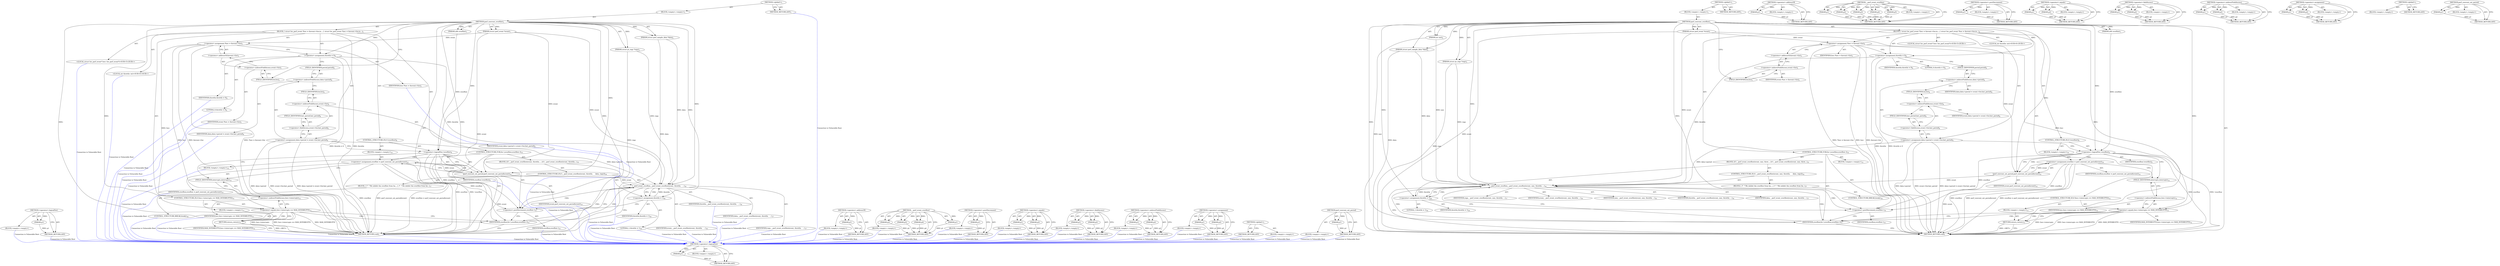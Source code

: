 digraph "perf_swevent_set_period" {
vulnerable_115 [label=<(METHOD,&lt;operator&gt;.logicalNot)>];
vulnerable_116 [label=<(PARAM,p1)>];
vulnerable_117 [label=<(BLOCK,&lt;empty&gt;,&lt;empty&gt;)>];
vulnerable_118 [label=<(METHOD_RETURN,ANY)>];
vulnerable_6 [label=<(METHOD,&lt;global&gt;)<SUB>1</SUB>>];
vulnerable_7 [label=<(BLOCK,&lt;empty&gt;,&lt;empty&gt;)<SUB>1</SUB>>];
vulnerable_8 [label=<(METHOD,perf_swevent_overflow)<SUB>1</SUB>>];
vulnerable_9 [label=<(PARAM,struct perf_event *event)<SUB>1</SUB>>];
vulnerable_10 [label=<(PARAM,u64 overflow)<SUB>1</SUB>>];
vulnerable_11 [label=<(PARAM,int nmi)<SUB>2</SUB>>];
vulnerable_12 [label=<(PARAM,struct perf_sample_data *data)<SUB>2</SUB>>];
vulnerable_13 [label=<(PARAM,struct pt_regs *regs)<SUB>3</SUB>>];
vulnerable_14 [label=<(BLOCK,{
 	struct hw_perf_event *hwc = &amp;event-&gt;hw;
	in...,{
 	struct hw_perf_event *hwc = &amp;event-&gt;hw;
	in...)<SUB>4</SUB>>];
vulnerable_15 [label="<(LOCAL,struct hw_perf_event* hwc: hw_perf_event*)<SUB>5</SUB>>"];
vulnerable_16 [label=<(&lt;operator&gt;.assignment,*hwc = &amp;event-&gt;hw)<SUB>5</SUB>>];
vulnerable_17 [label=<(IDENTIFIER,hwc,*hwc = &amp;event-&gt;hw)<SUB>5</SUB>>];
vulnerable_18 [label=<(&lt;operator&gt;.addressOf,&amp;event-&gt;hw)<SUB>5</SUB>>];
vulnerable_19 [label=<(&lt;operator&gt;.indirectFieldAccess,event-&gt;hw)<SUB>5</SUB>>];
vulnerable_20 [label=<(IDENTIFIER,event,*hwc = &amp;event-&gt;hw)<SUB>5</SUB>>];
vulnerable_21 [label=<(FIELD_IDENTIFIER,hw,hw)<SUB>5</SUB>>];
vulnerable_22 [label="<(LOCAL,int throttle: int)<SUB>6</SUB>>"];
vulnerable_23 [label=<(&lt;operator&gt;.assignment,throttle = 0)<SUB>6</SUB>>];
vulnerable_24 [label=<(IDENTIFIER,throttle,throttle = 0)<SUB>6</SUB>>];
vulnerable_25 [label=<(LITERAL,0,throttle = 0)<SUB>6</SUB>>];
vulnerable_26 [label=<(&lt;operator&gt;.assignment,data-&gt;period = event-&gt;hw.last_period)<SUB>8</SUB>>];
vulnerable_27 [label=<(&lt;operator&gt;.indirectFieldAccess,data-&gt;period)<SUB>8</SUB>>];
vulnerable_28 [label=<(IDENTIFIER,data,data-&gt;period = event-&gt;hw.last_period)<SUB>8</SUB>>];
vulnerable_29 [label=<(FIELD_IDENTIFIER,period,period)<SUB>8</SUB>>];
vulnerable_30 [label=<(&lt;operator&gt;.fieldAccess,event-&gt;hw.last_period)<SUB>8</SUB>>];
vulnerable_31 [label=<(&lt;operator&gt;.indirectFieldAccess,event-&gt;hw)<SUB>8</SUB>>];
vulnerable_32 [label=<(IDENTIFIER,event,data-&gt;period = event-&gt;hw.last_period)<SUB>8</SUB>>];
vulnerable_33 [label=<(FIELD_IDENTIFIER,hw,hw)<SUB>8</SUB>>];
vulnerable_34 [label=<(FIELD_IDENTIFIER,last_period,last_period)<SUB>8</SUB>>];
vulnerable_35 [label=<(CONTROL_STRUCTURE,IF,if (!overflow))<SUB>9</SUB>>];
vulnerable_36 [label=<(&lt;operator&gt;.logicalNot,!overflow)<SUB>9</SUB>>];
vulnerable_37 [label=<(IDENTIFIER,overflow,!overflow)<SUB>9</SUB>>];
vulnerable_38 [label=<(BLOCK,&lt;empty&gt;,&lt;empty&gt;)<SUB>10</SUB>>];
vulnerable_39 [label=<(&lt;operator&gt;.assignment,overflow = perf_swevent_set_period(event))<SUB>10</SUB>>];
vulnerable_40 [label=<(IDENTIFIER,overflow,overflow = perf_swevent_set_period(event))<SUB>10</SUB>>];
vulnerable_41 [label=<(perf_swevent_set_period,perf_swevent_set_period(event))<SUB>10</SUB>>];
vulnerable_42 [label=<(IDENTIFIER,event,perf_swevent_set_period(event))<SUB>10</SUB>>];
vulnerable_43 [label=<(CONTROL_STRUCTURE,IF,if (hwc-&gt;interrupts == MAX_INTERRUPTS))<SUB>12</SUB>>];
vulnerable_44 [label=<(&lt;operator&gt;.equals,hwc-&gt;interrupts == MAX_INTERRUPTS)<SUB>12</SUB>>];
vulnerable_45 [label=<(&lt;operator&gt;.indirectFieldAccess,hwc-&gt;interrupts)<SUB>12</SUB>>];
vulnerable_46 [label=<(IDENTIFIER,hwc,hwc-&gt;interrupts == MAX_INTERRUPTS)<SUB>12</SUB>>];
vulnerable_47 [label=<(FIELD_IDENTIFIER,interrupts,interrupts)<SUB>12</SUB>>];
vulnerable_48 [label=<(IDENTIFIER,MAX_INTERRUPTS,hwc-&gt;interrupts == MAX_INTERRUPTS)<SUB>12</SUB>>];
vulnerable_49 [label=<(BLOCK,&lt;empty&gt;,&lt;empty&gt;)<SUB>13</SUB>>];
vulnerable_50 [label=<(RETURN,return;,return;)<SUB>13</SUB>>];
vulnerable_51 [label=<(CONTROL_STRUCTURE,FOR,for (;overflow;overflow--))<SUB>15</SUB>>];
vulnerable_52 [label=<(BLOCK,&lt;empty&gt;,&lt;empty&gt;)<SUB>15</SUB>>];
vulnerable_53 [label=<(IDENTIFIER,overflow,for (;overflow;overflow--))<SUB>15</SUB>>];
vulnerable_54 [label=<(&lt;operator&gt;.postDecrement,overflow--)<SUB>15</SUB>>];
vulnerable_55 [label=<(IDENTIFIER,overflow,overflow--)<SUB>15</SUB>>];
vulnerable_56 [label=<(BLOCK,{
		if (__perf_event_overflow(event, nmi, throt...,{
		if (__perf_event_overflow(event, nmi, throt...)<SUB>15</SUB>>];
vulnerable_57 [label=<(CONTROL_STRUCTURE,IF,if (__perf_event_overflow(event, nmi, throttle,
 					    data, regs)))<SUB>16</SUB>>];
vulnerable_58 [label=<(__perf_event_overflow,__perf_event_overflow(event, nmi, throttle,
 		...)<SUB>16</SUB>>];
vulnerable_59 [label=<(IDENTIFIER,event,__perf_event_overflow(event, nmi, throttle,
 		...)<SUB>16</SUB>>];
vulnerable_60 [label=<(IDENTIFIER,nmi,__perf_event_overflow(event, nmi, throttle,
 		...)<SUB>16</SUB>>];
vulnerable_61 [label=<(IDENTIFIER,throttle,__perf_event_overflow(event, nmi, throttle,
 		...)<SUB>16</SUB>>];
vulnerable_62 [label=<(IDENTIFIER,data,__perf_event_overflow(event, nmi, throttle,
 		...)<SUB>17</SUB>>];
vulnerable_63 [label=<(IDENTIFIER,regs,__perf_event_overflow(event, nmi, throttle,
 		...)<SUB>17</SUB>>];
vulnerable_64 [label=<(BLOCK,{
 			/*
 			 * We inhibit the overflow from ha...,{
 			/*
 			 * We inhibit the overflow from ha...)<SUB>17</SUB>>];
vulnerable_65 [label=<(CONTROL_STRUCTURE,BREAK,break;)<SUB>22</SUB>>];
vulnerable_66 [label=<(&lt;operator&gt;.assignment,throttle = 1)<SUB>24</SUB>>];
vulnerable_67 [label=<(IDENTIFIER,throttle,throttle = 1)<SUB>24</SUB>>];
vulnerable_68 [label=<(LITERAL,1,throttle = 1)<SUB>24</SUB>>];
vulnerable_69 [label=<(METHOD_RETURN,void)<SUB>1</SUB>>];
vulnerable_71 [label=<(METHOD_RETURN,ANY)<SUB>1</SUB>>];
vulnerable_101 [label=<(METHOD,&lt;operator&gt;.addressOf)>];
vulnerable_102 [label=<(PARAM,p1)>];
vulnerable_103 [label=<(BLOCK,&lt;empty&gt;,&lt;empty&gt;)>];
vulnerable_104 [label=<(METHOD_RETURN,ANY)>];
vulnerable_132 [label=<(METHOD,__perf_event_overflow)>];
vulnerable_133 [label=<(PARAM,p1)>];
vulnerable_134 [label=<(PARAM,p2)>];
vulnerable_135 [label=<(PARAM,p3)>];
vulnerable_136 [label=<(PARAM,p4)>];
vulnerable_137 [label=<(PARAM,p5)>];
vulnerable_138 [label=<(BLOCK,&lt;empty&gt;,&lt;empty&gt;)>];
vulnerable_139 [label=<(METHOD_RETURN,ANY)>];
vulnerable_128 [label=<(METHOD,&lt;operator&gt;.postDecrement)>];
vulnerable_129 [label=<(PARAM,p1)>];
vulnerable_130 [label=<(BLOCK,&lt;empty&gt;,&lt;empty&gt;)>];
vulnerable_131 [label=<(METHOD_RETURN,ANY)>];
vulnerable_123 [label=<(METHOD,&lt;operator&gt;.equals)>];
vulnerable_124 [label=<(PARAM,p1)>];
vulnerable_125 [label=<(PARAM,p2)>];
vulnerable_126 [label=<(BLOCK,&lt;empty&gt;,&lt;empty&gt;)>];
vulnerable_127 [label=<(METHOD_RETURN,ANY)>];
vulnerable_110 [label=<(METHOD,&lt;operator&gt;.fieldAccess)>];
vulnerable_111 [label=<(PARAM,p1)>];
vulnerable_112 [label=<(PARAM,p2)>];
vulnerable_113 [label=<(BLOCK,&lt;empty&gt;,&lt;empty&gt;)>];
vulnerable_114 [label=<(METHOD_RETURN,ANY)>];
vulnerable_105 [label=<(METHOD,&lt;operator&gt;.indirectFieldAccess)>];
vulnerable_106 [label=<(PARAM,p1)>];
vulnerable_107 [label=<(PARAM,p2)>];
vulnerable_108 [label=<(BLOCK,&lt;empty&gt;,&lt;empty&gt;)>];
vulnerable_109 [label=<(METHOD_RETURN,ANY)>];
vulnerable_96 [label=<(METHOD,&lt;operator&gt;.assignment)>];
vulnerable_97 [label=<(PARAM,p1)>];
vulnerable_98 [label=<(PARAM,p2)>];
vulnerable_99 [label=<(BLOCK,&lt;empty&gt;,&lt;empty&gt;)>];
vulnerable_100 [label=<(METHOD_RETURN,ANY)>];
vulnerable_90 [label=<(METHOD,&lt;global&gt;)<SUB>1</SUB>>];
vulnerable_91 [label=<(BLOCK,&lt;empty&gt;,&lt;empty&gt;)>];
vulnerable_92 [label=<(METHOD_RETURN,ANY)>];
vulnerable_119 [label=<(METHOD,perf_swevent_set_period)>];
vulnerable_120 [label=<(PARAM,p1)>];
vulnerable_121 [label=<(BLOCK,&lt;empty&gt;,&lt;empty&gt;)>];
vulnerable_122 [label=<(METHOD_RETURN,ANY)>];
fixed_113 [label=<(METHOD,&lt;operator&gt;.logicalNot)>];
fixed_114 [label=<(PARAM,p1)>];
fixed_115 [label=<(BLOCK,&lt;empty&gt;,&lt;empty&gt;)>];
fixed_116 [label=<(METHOD_RETURN,ANY)>];
fixed_6 [label=<(METHOD,&lt;global&gt;)<SUB>1</SUB>>];
fixed_7 [label=<(BLOCK,&lt;empty&gt;,&lt;empty&gt;)<SUB>1</SUB>>];
fixed_8 [label=<(METHOD,perf_swevent_overflow)<SUB>1</SUB>>];
fixed_9 [label=<(PARAM,struct perf_event *event)<SUB>1</SUB>>];
fixed_10 [label=<(PARAM,u64 overflow)<SUB>1</SUB>>];
fixed_11 [label=<(PARAM,struct perf_sample_data *data)<SUB>2</SUB>>];
fixed_12 [label=<(PARAM,struct pt_regs *regs)<SUB>3</SUB>>];
fixed_13 [label=<(BLOCK,{
 	struct hw_perf_event *hwc = &amp;event-&gt;hw;
	in...,{
 	struct hw_perf_event *hwc = &amp;event-&gt;hw;
	in...)<SUB>4</SUB>>];
fixed_14 [label="<(LOCAL,struct hw_perf_event* hwc: hw_perf_event*)<SUB>5</SUB>>"];
fixed_15 [label=<(&lt;operator&gt;.assignment,*hwc = &amp;event-&gt;hw)<SUB>5</SUB>>];
fixed_16 [label=<(IDENTIFIER,hwc,*hwc = &amp;event-&gt;hw)<SUB>5</SUB>>];
fixed_17 [label=<(&lt;operator&gt;.addressOf,&amp;event-&gt;hw)<SUB>5</SUB>>];
fixed_18 [label=<(&lt;operator&gt;.indirectFieldAccess,event-&gt;hw)<SUB>5</SUB>>];
fixed_19 [label=<(IDENTIFIER,event,*hwc = &amp;event-&gt;hw)<SUB>5</SUB>>];
fixed_20 [label=<(FIELD_IDENTIFIER,hw,hw)<SUB>5</SUB>>];
fixed_21 [label="<(LOCAL,int throttle: int)<SUB>6</SUB>>"];
fixed_22 [label=<(&lt;operator&gt;.assignment,throttle = 0)<SUB>6</SUB>>];
fixed_23 [label=<(IDENTIFIER,throttle,throttle = 0)<SUB>6</SUB>>];
fixed_24 [label=<(LITERAL,0,throttle = 0)<SUB>6</SUB>>];
fixed_25 [label=<(&lt;operator&gt;.assignment,data-&gt;period = event-&gt;hw.last_period)<SUB>8</SUB>>];
fixed_26 [label=<(&lt;operator&gt;.indirectFieldAccess,data-&gt;period)<SUB>8</SUB>>];
fixed_27 [label=<(IDENTIFIER,data,data-&gt;period = event-&gt;hw.last_period)<SUB>8</SUB>>];
fixed_28 [label=<(FIELD_IDENTIFIER,period,period)<SUB>8</SUB>>];
fixed_29 [label=<(&lt;operator&gt;.fieldAccess,event-&gt;hw.last_period)<SUB>8</SUB>>];
fixed_30 [label=<(&lt;operator&gt;.indirectFieldAccess,event-&gt;hw)<SUB>8</SUB>>];
fixed_31 [label=<(IDENTIFIER,event,data-&gt;period = event-&gt;hw.last_period)<SUB>8</SUB>>];
fixed_32 [label=<(FIELD_IDENTIFIER,hw,hw)<SUB>8</SUB>>];
fixed_33 [label=<(FIELD_IDENTIFIER,last_period,last_period)<SUB>8</SUB>>];
fixed_34 [label=<(CONTROL_STRUCTURE,IF,if (!overflow))<SUB>9</SUB>>];
fixed_35 [label=<(&lt;operator&gt;.logicalNot,!overflow)<SUB>9</SUB>>];
fixed_36 [label=<(IDENTIFIER,overflow,!overflow)<SUB>9</SUB>>];
fixed_37 [label=<(BLOCK,&lt;empty&gt;,&lt;empty&gt;)<SUB>10</SUB>>];
fixed_38 [label=<(&lt;operator&gt;.assignment,overflow = perf_swevent_set_period(event))<SUB>10</SUB>>];
fixed_39 [label=<(IDENTIFIER,overflow,overflow = perf_swevent_set_period(event))<SUB>10</SUB>>];
fixed_40 [label=<(perf_swevent_set_period,perf_swevent_set_period(event))<SUB>10</SUB>>];
fixed_41 [label=<(IDENTIFIER,event,perf_swevent_set_period(event))<SUB>10</SUB>>];
fixed_42 [label=<(CONTROL_STRUCTURE,IF,if (hwc-&gt;interrupts == MAX_INTERRUPTS))<SUB>12</SUB>>];
fixed_43 [label=<(&lt;operator&gt;.equals,hwc-&gt;interrupts == MAX_INTERRUPTS)<SUB>12</SUB>>];
fixed_44 [label=<(&lt;operator&gt;.indirectFieldAccess,hwc-&gt;interrupts)<SUB>12</SUB>>];
fixed_45 [label=<(IDENTIFIER,hwc,hwc-&gt;interrupts == MAX_INTERRUPTS)<SUB>12</SUB>>];
fixed_46 [label=<(FIELD_IDENTIFIER,interrupts,interrupts)<SUB>12</SUB>>];
fixed_47 [label=<(IDENTIFIER,MAX_INTERRUPTS,hwc-&gt;interrupts == MAX_INTERRUPTS)<SUB>12</SUB>>];
fixed_48 [label=<(BLOCK,&lt;empty&gt;,&lt;empty&gt;)<SUB>13</SUB>>];
fixed_49 [label=<(RETURN,return;,return;)<SUB>13</SUB>>];
fixed_50 [label=<(CONTROL_STRUCTURE,FOR,for (;overflow;overflow--))<SUB>15</SUB>>];
fixed_51 [label=<(BLOCK,&lt;empty&gt;,&lt;empty&gt;)<SUB>15</SUB>>];
fixed_52 [label=<(IDENTIFIER,overflow,for (;overflow;overflow--))<SUB>15</SUB>>];
fixed_53 [label=<(&lt;operator&gt;.postDecrement,overflow--)<SUB>15</SUB>>];
fixed_54 [label=<(IDENTIFIER,overflow,overflow--)<SUB>15</SUB>>];
fixed_55 [label=<(BLOCK,{
		if (__perf_event_overflow(event, throttle,
...,{
		if (__perf_event_overflow(event, throttle,
...)<SUB>15</SUB>>];
fixed_56 [label=<(CONTROL_STRUCTURE,IF,if (__perf_event_overflow(event, throttle,
 					    data, regs)))<SUB>16</SUB>>];
fixed_57 [label=<(__perf_event_overflow,__perf_event_overflow(event, throttle,
 					  ...)<SUB>16</SUB>>];
fixed_58 [label=<(IDENTIFIER,event,__perf_event_overflow(event, throttle,
 					  ...)<SUB>16</SUB>>];
fixed_59 [label=<(IDENTIFIER,throttle,__perf_event_overflow(event, throttle,
 					  ...)<SUB>16</SUB>>];
fixed_60 [label=<(IDENTIFIER,data,__perf_event_overflow(event, throttle,
 					  ...)<SUB>17</SUB>>];
fixed_61 [label=<(IDENTIFIER,regs,__perf_event_overflow(event, throttle,
 					  ...)<SUB>17</SUB>>];
fixed_62 [label=<(BLOCK,{
 			/*
 			 * We inhibit the overflow from ha...,{
 			/*
 			 * We inhibit the overflow from ha...)<SUB>17</SUB>>];
fixed_63 [label=<(CONTROL_STRUCTURE,BREAK,break;)<SUB>22</SUB>>];
fixed_64 [label=<(&lt;operator&gt;.assignment,throttle = 1)<SUB>24</SUB>>];
fixed_65 [label=<(IDENTIFIER,throttle,throttle = 1)<SUB>24</SUB>>];
fixed_66 [label=<(LITERAL,1,throttle = 1)<SUB>24</SUB>>];
fixed_67 [label=<(METHOD_RETURN,void)<SUB>1</SUB>>];
fixed_69 [label=<(METHOD_RETURN,ANY)<SUB>1</SUB>>];
fixed_99 [label=<(METHOD,&lt;operator&gt;.addressOf)>];
fixed_100 [label=<(PARAM,p1)>];
fixed_101 [label=<(BLOCK,&lt;empty&gt;,&lt;empty&gt;)>];
fixed_102 [label=<(METHOD_RETURN,ANY)>];
fixed_130 [label=<(METHOD,__perf_event_overflow)>];
fixed_131 [label=<(PARAM,p1)>];
fixed_132 [label=<(PARAM,p2)>];
fixed_133 [label=<(PARAM,p3)>];
fixed_134 [label=<(PARAM,p4)>];
fixed_135 [label=<(BLOCK,&lt;empty&gt;,&lt;empty&gt;)>];
fixed_136 [label=<(METHOD_RETURN,ANY)>];
fixed_126 [label=<(METHOD,&lt;operator&gt;.postDecrement)>];
fixed_127 [label=<(PARAM,p1)>];
fixed_128 [label=<(BLOCK,&lt;empty&gt;,&lt;empty&gt;)>];
fixed_129 [label=<(METHOD_RETURN,ANY)>];
fixed_121 [label=<(METHOD,&lt;operator&gt;.equals)>];
fixed_122 [label=<(PARAM,p1)>];
fixed_123 [label=<(PARAM,p2)>];
fixed_124 [label=<(BLOCK,&lt;empty&gt;,&lt;empty&gt;)>];
fixed_125 [label=<(METHOD_RETURN,ANY)>];
fixed_108 [label=<(METHOD,&lt;operator&gt;.fieldAccess)>];
fixed_109 [label=<(PARAM,p1)>];
fixed_110 [label=<(PARAM,p2)>];
fixed_111 [label=<(BLOCK,&lt;empty&gt;,&lt;empty&gt;)>];
fixed_112 [label=<(METHOD_RETURN,ANY)>];
fixed_103 [label=<(METHOD,&lt;operator&gt;.indirectFieldAccess)>];
fixed_104 [label=<(PARAM,p1)>];
fixed_105 [label=<(PARAM,p2)>];
fixed_106 [label=<(BLOCK,&lt;empty&gt;,&lt;empty&gt;)>];
fixed_107 [label=<(METHOD_RETURN,ANY)>];
fixed_94 [label=<(METHOD,&lt;operator&gt;.assignment)>];
fixed_95 [label=<(PARAM,p1)>];
fixed_96 [label=<(PARAM,p2)>];
fixed_97 [label=<(BLOCK,&lt;empty&gt;,&lt;empty&gt;)>];
fixed_98 [label=<(METHOD_RETURN,ANY)>];
fixed_88 [label=<(METHOD,&lt;global&gt;)<SUB>1</SUB>>];
fixed_89 [label=<(BLOCK,&lt;empty&gt;,&lt;empty&gt;)>];
fixed_90 [label=<(METHOD_RETURN,ANY)>];
fixed_117 [label=<(METHOD,perf_swevent_set_period)>];
fixed_118 [label=<(PARAM,p1)>];
fixed_119 [label=<(BLOCK,&lt;empty&gt;,&lt;empty&gt;)>];
fixed_120 [label=<(METHOD_RETURN,ANY)>];
vulnerable_115 -> vulnerable_116  [key=0, label="AST: "];
vulnerable_115 -> vulnerable_116  [key=1, label="DDG: "];
vulnerable_115 -> vulnerable_117  [key=0, label="AST: "];
vulnerable_115 -> vulnerable_118  [key=0, label="AST: "];
vulnerable_115 -> vulnerable_118  [key=1, label="CFG: "];
vulnerable_116 -> vulnerable_118  [key=0, label="DDG: p1"];
vulnerable_6 -> vulnerable_7  [key=0, label="AST: "];
vulnerable_6 -> vulnerable_71  [key=0, label="AST: "];
vulnerable_6 -> vulnerable_71  [key=1, label="CFG: "];
vulnerable_7 -> vulnerable_8  [key=0, label="AST: "];
vulnerable_8 -> vulnerable_9  [key=0, label="AST: "];
vulnerable_8 -> vulnerable_9  [key=1, label="DDG: "];
vulnerable_8 -> vulnerable_10  [key=0, label="AST: "];
vulnerable_8 -> vulnerable_10  [key=1, label="DDG: "];
vulnerable_8 -> vulnerable_11  [key=0, label="AST: "];
vulnerable_8 -> vulnerable_11  [key=1, label="DDG: "];
vulnerable_8 -> vulnerable_12  [key=0, label="AST: "];
vulnerable_8 -> vulnerable_12  [key=1, label="DDG: "];
vulnerable_8 -> vulnerable_13  [key=0, label="AST: "];
vulnerable_8 -> vulnerable_13  [key=1, label="DDG: "];
vulnerable_8 -> vulnerable_14  [key=0, label="AST: "];
vulnerable_8 -> vulnerable_69  [key=0, label="AST: "];
vulnerable_8 -> vulnerable_21  [key=0, label="CFG: "];
vulnerable_8 -> vulnerable_23  [key=0, label="DDG: "];
vulnerable_8 -> vulnerable_53  [key=0, label="DDG: "];
vulnerable_8 -> vulnerable_36  [key=0, label="DDG: "];
vulnerable_8 -> vulnerable_44  [key=0, label="DDG: "];
vulnerable_8 -> vulnerable_50  [key=0, label="DDG: "];
vulnerable_8 -> vulnerable_54  [key=0, label="DDG: "];
vulnerable_8 -> vulnerable_66  [key=0, label="DDG: "];
vulnerable_8 -> vulnerable_41  [key=0, label="DDG: "];
vulnerable_8 -> vulnerable_58  [key=0, label="DDG: "];
vulnerable_9 -> vulnerable_69  [key=0, label="DDG: event"];
vulnerable_9 -> vulnerable_16  [key=0, label="DDG: event"];
vulnerable_9 -> vulnerable_41  [key=0, label="DDG: event"];
vulnerable_9 -> vulnerable_58  [key=0, label="DDG: event"];
vulnerable_10 -> vulnerable_36  [key=0, label="DDG: overflow"];
vulnerable_11 -> vulnerable_69  [key=0, label="DDG: nmi"];
vulnerable_11 -> vulnerable_58  [key=0, label="DDG: nmi"];
vulnerable_12 -> vulnerable_69  [key=0, label="DDG: data"];
vulnerable_12 -> vulnerable_58  [key=0, label="DDG: data"];
vulnerable_13 -> vulnerable_69  [key=0, label="DDG: regs"];
vulnerable_13 -> vulnerable_58  [key=0, label="DDG: regs"];
vulnerable_14 -> vulnerable_15  [key=0, label="AST: "];
vulnerable_14 -> vulnerable_16  [key=0, label="AST: "];
vulnerable_14 -> vulnerable_22  [key=0, label="AST: "];
vulnerable_14 -> vulnerable_23  [key=0, label="AST: "];
vulnerable_14 -> vulnerable_26  [key=0, label="AST: "];
vulnerable_14 -> vulnerable_35  [key=0, label="AST: "];
vulnerable_14 -> vulnerable_43  [key=0, label="AST: "];
vulnerable_14 -> vulnerable_51  [key=0, label="AST: "];
vulnerable_16 -> vulnerable_17  [key=0, label="AST: "];
vulnerable_16 -> vulnerable_18  [key=0, label="AST: "];
vulnerable_16 -> vulnerable_23  [key=0, label="CFG: "];
vulnerable_16 -> vulnerable_69  [key=0, label="DDG: hwc"];
vulnerable_16 -> vulnerable_69  [key=1, label="DDG: &amp;event-&gt;hw"];
vulnerable_16 -> vulnerable_69  [key=2, label="DDG: *hwc = &amp;event-&gt;hw"];
vulnerable_16 -> vulnerable_44  [key=0, label="DDG: hwc"];
vulnerable_18 -> vulnerable_19  [key=0, label="AST: "];
vulnerable_18 -> vulnerable_16  [key=0, label="CFG: "];
vulnerable_19 -> vulnerable_20  [key=0, label="AST: "];
vulnerable_19 -> vulnerable_21  [key=0, label="AST: "];
vulnerable_19 -> vulnerable_18  [key=0, label="CFG: "];
vulnerable_21 -> vulnerable_19  [key=0, label="CFG: "];
vulnerable_23 -> vulnerable_24  [key=0, label="AST: "];
vulnerable_23 -> vulnerable_25  [key=0, label="AST: "];
vulnerable_23 -> vulnerable_29  [key=0, label="CFG: "];
vulnerable_23 -> vulnerable_69  [key=0, label="DDG: throttle"];
vulnerable_23 -> vulnerable_69  [key=1, label="DDG: throttle = 0"];
vulnerable_23 -> vulnerable_58  [key=0, label="DDG: throttle"];
vulnerable_26 -> vulnerable_27  [key=0, label="AST: "];
vulnerable_26 -> vulnerable_30  [key=0, label="AST: "];
vulnerable_26 -> vulnerable_36  [key=0, label="CFG: "];
vulnerable_26 -> vulnerable_69  [key=0, label="DDG: data-&gt;period"];
vulnerable_26 -> vulnerable_69  [key=1, label="DDG: event-&gt;hw.last_period"];
vulnerable_26 -> vulnerable_69  [key=2, label="DDG: data-&gt;period = event-&gt;hw.last_period"];
vulnerable_26 -> vulnerable_58  [key=0, label="DDG: data-&gt;period"];
vulnerable_27 -> vulnerable_28  [key=0, label="AST: "];
vulnerable_27 -> vulnerable_29  [key=0, label="AST: "];
vulnerable_27 -> vulnerable_33  [key=0, label="CFG: "];
vulnerable_29 -> vulnerable_27  [key=0, label="CFG: "];
vulnerable_30 -> vulnerable_31  [key=0, label="AST: "];
vulnerable_30 -> vulnerable_34  [key=0, label="AST: "];
vulnerable_30 -> vulnerable_26  [key=0, label="CFG: "];
vulnerable_31 -> vulnerable_32  [key=0, label="AST: "];
vulnerable_31 -> vulnerable_33  [key=0, label="AST: "];
vulnerable_31 -> vulnerable_34  [key=0, label="CFG: "];
vulnerable_33 -> vulnerable_31  [key=0, label="CFG: "];
vulnerable_34 -> vulnerable_30  [key=0, label="CFG: "];
vulnerable_35 -> vulnerable_36  [key=0, label="AST: "];
vulnerable_35 -> vulnerable_38  [key=0, label="AST: "];
vulnerable_36 -> vulnerable_37  [key=0, label="AST: "];
vulnerable_36 -> vulnerable_41  [key=0, label="CFG: "];
vulnerable_36 -> vulnerable_41  [key=1, label="CDG: "];
vulnerable_36 -> vulnerable_47  [key=0, label="CFG: "];
vulnerable_36 -> vulnerable_69  [key=0, label="DDG: overflow"];
vulnerable_36 -> vulnerable_69  [key=1, label="DDG: !overflow"];
vulnerable_36 -> vulnerable_54  [key=0, label="DDG: overflow"];
vulnerable_36 -> vulnerable_39  [key=0, label="CDG: "];
vulnerable_38 -> vulnerable_39  [key=0, label="AST: "];
vulnerable_39 -> vulnerable_40  [key=0, label="AST: "];
vulnerable_39 -> vulnerable_41  [key=0, label="AST: "];
vulnerable_39 -> vulnerable_47  [key=0, label="CFG: "];
vulnerable_39 -> vulnerable_69  [key=0, label="DDG: overflow"];
vulnerable_39 -> vulnerable_69  [key=1, label="DDG: perf_swevent_set_period(event)"];
vulnerable_39 -> vulnerable_69  [key=2, label="DDG: overflow = perf_swevent_set_period(event)"];
vulnerable_39 -> vulnerable_54  [key=0, label="DDG: overflow"];
vulnerable_41 -> vulnerable_42  [key=0, label="AST: "];
vulnerable_41 -> vulnerable_39  [key=0, label="CFG: "];
vulnerable_41 -> vulnerable_39  [key=1, label="DDG: event"];
vulnerable_41 -> vulnerable_69  [key=0, label="DDG: event"];
vulnerable_41 -> vulnerable_58  [key=0, label="DDG: event"];
vulnerable_43 -> vulnerable_44  [key=0, label="AST: "];
vulnerable_43 -> vulnerable_49  [key=0, label="AST: "];
vulnerable_44 -> vulnerable_45  [key=0, label="AST: "];
vulnerable_44 -> vulnerable_48  [key=0, label="AST: "];
vulnerable_44 -> vulnerable_50  [key=0, label="CFG: "];
vulnerable_44 -> vulnerable_50  [key=1, label="CDG: "];
vulnerable_44 -> vulnerable_53  [key=0, label="CFG: "];
vulnerable_44 -> vulnerable_53  [key=1, label="CDG: "];
vulnerable_44 -> vulnerable_69  [key=0, label="DDG: hwc-&gt;interrupts"];
vulnerable_44 -> vulnerable_69  [key=1, label="DDG: hwc-&gt;interrupts == MAX_INTERRUPTS"];
vulnerable_44 -> vulnerable_69  [key=2, label="DDG: MAX_INTERRUPTS"];
vulnerable_45 -> vulnerable_46  [key=0, label="AST: "];
vulnerable_45 -> vulnerable_47  [key=0, label="AST: "];
vulnerable_45 -> vulnerable_44  [key=0, label="CFG: "];
vulnerable_47 -> vulnerable_45  [key=0, label="CFG: "];
vulnerable_49 -> vulnerable_50  [key=0, label="AST: "];
vulnerable_50 -> vulnerable_69  [key=0, label="CFG: "];
vulnerable_50 -> vulnerable_69  [key=1, label="DDG: &lt;RET&gt;"];
vulnerable_51 -> vulnerable_52  [key=0, label="AST: "];
vulnerable_51 -> vulnerable_53  [key=0, label="AST: "];
vulnerable_51 -> vulnerable_54  [key=0, label="AST: "];
vulnerable_51 -> vulnerable_56  [key=0, label="AST: "];
vulnerable_53 -> vulnerable_69  [key=0, label="CFG: "];
vulnerable_53 -> vulnerable_58  [key=0, label="CFG: "];
vulnerable_53 -> vulnerable_58  [key=1, label="CDG: "];
vulnerable_54 -> vulnerable_55  [key=0, label="AST: "];
vulnerable_54 -> vulnerable_53  [key=0, label="CFG: "];
vulnerable_56 -> vulnerable_57  [key=0, label="AST: "];
vulnerable_56 -> vulnerable_66  [key=0, label="AST: "];
vulnerable_57 -> vulnerable_58  [key=0, label="AST: "];
vulnerable_57 -> vulnerable_64  [key=0, label="AST: "];
vulnerable_58 -> vulnerable_59  [key=0, label="AST: "];
vulnerable_58 -> vulnerable_60  [key=0, label="AST: "];
vulnerable_58 -> vulnerable_61  [key=0, label="AST: "];
vulnerable_58 -> vulnerable_62  [key=0, label="AST: "];
vulnerable_58 -> vulnerable_63  [key=0, label="AST: "];
vulnerable_58 -> vulnerable_69  [key=0, label="CFG: "];
vulnerable_58 -> vulnerable_66  [key=0, label="CFG: "];
vulnerable_58 -> vulnerable_66  [key=1, label="CDG: "];
vulnerable_58 -> vulnerable_53  [key=0, label="CDG: "];
vulnerable_58 -> vulnerable_54  [key=0, label="CDG: "];
vulnerable_64 -> vulnerable_65  [key=0, label="AST: "];
vulnerable_66 -> vulnerable_67  [key=0, label="AST: "];
vulnerable_66 -> vulnerable_68  [key=0, label="AST: "];
vulnerable_66 -> vulnerable_54  [key=0, label="CFG: "];
vulnerable_66 -> vulnerable_58  [key=0, label="DDG: throttle"];
vulnerable_101 -> vulnerable_102  [key=0, label="AST: "];
vulnerable_101 -> vulnerable_102  [key=1, label="DDG: "];
vulnerable_101 -> vulnerable_103  [key=0, label="AST: "];
vulnerable_101 -> vulnerable_104  [key=0, label="AST: "];
vulnerable_101 -> vulnerable_104  [key=1, label="CFG: "];
vulnerable_102 -> vulnerable_104  [key=0, label="DDG: p1"];
vulnerable_132 -> vulnerable_133  [key=0, label="AST: "];
vulnerable_132 -> vulnerable_133  [key=1, label="DDG: "];
vulnerable_132 -> vulnerable_138  [key=0, label="AST: "];
vulnerable_132 -> vulnerable_134  [key=0, label="AST: "];
vulnerable_132 -> vulnerable_134  [key=1, label="DDG: "];
vulnerable_132 -> vulnerable_139  [key=0, label="AST: "];
vulnerable_132 -> vulnerable_139  [key=1, label="CFG: "];
vulnerable_132 -> vulnerable_135  [key=0, label="AST: "];
vulnerable_132 -> vulnerable_135  [key=1, label="DDG: "];
vulnerable_132 -> vulnerable_136  [key=0, label="AST: "];
vulnerable_132 -> vulnerable_136  [key=1, label="DDG: "];
vulnerable_132 -> vulnerable_137  [key=0, label="AST: "];
vulnerable_132 -> vulnerable_137  [key=1, label="DDG: "];
vulnerable_133 -> vulnerable_139  [key=0, label="DDG: p1"];
vulnerable_134 -> vulnerable_139  [key=0, label="DDG: p2"];
vulnerable_135 -> vulnerable_139  [key=0, label="DDG: p3"];
vulnerable_136 -> vulnerable_139  [key=0, label="DDG: p4"];
vulnerable_137 -> vulnerable_139  [key=0, label="DDG: p5"];
vulnerable_128 -> vulnerable_129  [key=0, label="AST: "];
vulnerable_128 -> vulnerable_129  [key=1, label="DDG: "];
vulnerable_128 -> vulnerable_130  [key=0, label="AST: "];
vulnerable_128 -> vulnerable_131  [key=0, label="AST: "];
vulnerable_128 -> vulnerable_131  [key=1, label="CFG: "];
vulnerable_129 -> vulnerable_131  [key=0, label="DDG: p1"];
vulnerable_123 -> vulnerable_124  [key=0, label="AST: "];
vulnerable_123 -> vulnerable_124  [key=1, label="DDG: "];
vulnerable_123 -> vulnerable_126  [key=0, label="AST: "];
vulnerable_123 -> vulnerable_125  [key=0, label="AST: "];
vulnerable_123 -> vulnerable_125  [key=1, label="DDG: "];
vulnerable_123 -> vulnerable_127  [key=0, label="AST: "];
vulnerable_123 -> vulnerable_127  [key=1, label="CFG: "];
vulnerable_124 -> vulnerable_127  [key=0, label="DDG: p1"];
vulnerable_125 -> vulnerable_127  [key=0, label="DDG: p2"];
vulnerable_110 -> vulnerable_111  [key=0, label="AST: "];
vulnerable_110 -> vulnerable_111  [key=1, label="DDG: "];
vulnerable_110 -> vulnerable_113  [key=0, label="AST: "];
vulnerable_110 -> vulnerable_112  [key=0, label="AST: "];
vulnerable_110 -> vulnerable_112  [key=1, label="DDG: "];
vulnerable_110 -> vulnerable_114  [key=0, label="AST: "];
vulnerable_110 -> vulnerable_114  [key=1, label="CFG: "];
vulnerable_111 -> vulnerable_114  [key=0, label="DDG: p1"];
vulnerable_112 -> vulnerable_114  [key=0, label="DDG: p2"];
vulnerable_105 -> vulnerable_106  [key=0, label="AST: "];
vulnerable_105 -> vulnerable_106  [key=1, label="DDG: "];
vulnerable_105 -> vulnerable_108  [key=0, label="AST: "];
vulnerable_105 -> vulnerable_107  [key=0, label="AST: "];
vulnerable_105 -> vulnerable_107  [key=1, label="DDG: "];
vulnerable_105 -> vulnerable_109  [key=0, label="AST: "];
vulnerable_105 -> vulnerable_109  [key=1, label="CFG: "];
vulnerable_106 -> vulnerable_109  [key=0, label="DDG: p1"];
vulnerable_107 -> vulnerable_109  [key=0, label="DDG: p2"];
vulnerable_96 -> vulnerable_97  [key=0, label="AST: "];
vulnerable_96 -> vulnerable_97  [key=1, label="DDG: "];
vulnerable_96 -> vulnerable_99  [key=0, label="AST: "];
vulnerable_96 -> vulnerable_98  [key=0, label="AST: "];
vulnerable_96 -> vulnerable_98  [key=1, label="DDG: "];
vulnerable_96 -> vulnerable_100  [key=0, label="AST: "];
vulnerable_96 -> vulnerable_100  [key=1, label="CFG: "];
vulnerable_97 -> vulnerable_100  [key=0, label="DDG: p1"];
vulnerable_98 -> vulnerable_100  [key=0, label="DDG: p2"];
vulnerable_90 -> vulnerable_91  [key=0, label="AST: "];
vulnerable_90 -> vulnerable_92  [key=0, label="AST: "];
vulnerable_90 -> vulnerable_92  [key=1, label="CFG: "];
vulnerable_119 -> vulnerable_120  [key=0, label="AST: "];
vulnerable_119 -> vulnerable_120  [key=1, label="DDG: "];
vulnerable_119 -> vulnerable_121  [key=0, label="AST: "];
vulnerable_119 -> vulnerable_122  [key=0, label="AST: "];
vulnerable_119 -> vulnerable_122  [key=1, label="CFG: "];
vulnerable_120 -> vulnerable_122  [key=0, label="DDG: p1"];
fixed_113 -> fixed_114  [key=0, label="AST: "];
fixed_113 -> fixed_114  [key=1, label="DDG: "];
fixed_113 -> fixed_115  [key=0, label="AST: "];
fixed_113 -> fixed_116  [key=0, label="AST: "];
fixed_113 -> fixed_116  [key=1, label="CFG: "];
fixed_114 -> fixed_116  [key=0, label="DDG: p1"];
fixed_115 -> vulnerable_115  [color=blue, key=0, label="Connection to Vulnerable Root", penwidth="2.0", style=dashed];
fixed_116 -> vulnerable_115  [color=blue, key=0, label="Connection to Vulnerable Root", penwidth="2.0", style=dashed];
fixed_6 -> fixed_7  [key=0, label="AST: "];
fixed_6 -> fixed_69  [key=0, label="AST: "];
fixed_6 -> fixed_69  [key=1, label="CFG: "];
fixed_7 -> fixed_8  [key=0, label="AST: "];
fixed_8 -> fixed_9  [key=0, label="AST: "];
fixed_8 -> fixed_9  [key=1, label="DDG: "];
fixed_8 -> fixed_10  [key=0, label="AST: "];
fixed_8 -> fixed_10  [key=1, label="DDG: "];
fixed_8 -> fixed_11  [key=0, label="AST: "];
fixed_8 -> fixed_11  [key=1, label="DDG: "];
fixed_8 -> fixed_12  [key=0, label="AST: "];
fixed_8 -> fixed_12  [key=1, label="DDG: "];
fixed_8 -> fixed_13  [key=0, label="AST: "];
fixed_8 -> fixed_67  [key=0, label="AST: "];
fixed_8 -> fixed_20  [key=0, label="CFG: "];
fixed_8 -> fixed_22  [key=0, label="DDG: "];
fixed_8 -> fixed_52  [key=0, label="DDG: "];
fixed_8 -> fixed_35  [key=0, label="DDG: "];
fixed_8 -> fixed_43  [key=0, label="DDG: "];
fixed_8 -> fixed_49  [key=0, label="DDG: "];
fixed_8 -> fixed_53  [key=0, label="DDG: "];
fixed_8 -> fixed_64  [key=0, label="DDG: "];
fixed_8 -> fixed_40  [key=0, label="DDG: "];
fixed_8 -> fixed_57  [key=0, label="DDG: "];
fixed_9 -> fixed_67  [key=0, label="DDG: event"];
fixed_9 -> fixed_15  [key=0, label="DDG: event"];
fixed_9 -> fixed_40  [key=0, label="DDG: event"];
fixed_9 -> fixed_57  [key=0, label="DDG: event"];
fixed_10 -> fixed_35  [key=0, label="DDG: overflow"];
fixed_11 -> fixed_67  [key=0, label="DDG: data"];
fixed_11 -> fixed_57  [key=0, label="DDG: data"];
fixed_12 -> fixed_67  [key=0, label="DDG: regs"];
fixed_12 -> fixed_57  [key=0, label="DDG: regs"];
fixed_13 -> fixed_14  [key=0, label="AST: "];
fixed_13 -> fixed_15  [key=0, label="AST: "];
fixed_13 -> fixed_21  [key=0, label="AST: "];
fixed_13 -> fixed_22  [key=0, label="AST: "];
fixed_13 -> fixed_25  [key=0, label="AST: "];
fixed_13 -> fixed_34  [key=0, label="AST: "];
fixed_13 -> fixed_42  [key=0, label="AST: "];
fixed_13 -> fixed_50  [key=0, label="AST: "];
fixed_14 -> vulnerable_115  [color=blue, key=0, label="Connection to Vulnerable Root", penwidth="2.0", style=dashed];
fixed_15 -> fixed_16  [key=0, label="AST: "];
fixed_15 -> fixed_17  [key=0, label="AST: "];
fixed_15 -> fixed_22  [key=0, label="CFG: "];
fixed_15 -> fixed_67  [key=0, label="DDG: hwc"];
fixed_15 -> fixed_67  [key=1, label="DDG: &amp;event-&gt;hw"];
fixed_15 -> fixed_67  [key=2, label="DDG: *hwc = &amp;event-&gt;hw"];
fixed_15 -> fixed_43  [key=0, label="DDG: hwc"];
fixed_16 -> vulnerable_115  [color=blue, key=0, label="Connection to Vulnerable Root", penwidth="2.0", style=dashed];
fixed_17 -> fixed_18  [key=0, label="AST: "];
fixed_17 -> fixed_15  [key=0, label="CFG: "];
fixed_18 -> fixed_19  [key=0, label="AST: "];
fixed_18 -> fixed_20  [key=0, label="AST: "];
fixed_18 -> fixed_17  [key=0, label="CFG: "];
fixed_19 -> vulnerable_115  [color=blue, key=0, label="Connection to Vulnerable Root", penwidth="2.0", style=dashed];
fixed_20 -> fixed_18  [key=0, label="CFG: "];
fixed_21 -> vulnerable_115  [color=blue, key=0, label="Connection to Vulnerable Root", penwidth="2.0", style=dashed];
fixed_22 -> fixed_23  [key=0, label="AST: "];
fixed_22 -> fixed_24  [key=0, label="AST: "];
fixed_22 -> fixed_28  [key=0, label="CFG: "];
fixed_22 -> fixed_67  [key=0, label="DDG: throttle"];
fixed_22 -> fixed_67  [key=1, label="DDG: throttle = 0"];
fixed_22 -> fixed_57  [key=0, label="DDG: throttle"];
fixed_23 -> vulnerable_115  [color=blue, key=0, label="Connection to Vulnerable Root", penwidth="2.0", style=dashed];
fixed_24 -> vulnerable_115  [color=blue, key=0, label="Connection to Vulnerable Root", penwidth="2.0", style=dashed];
fixed_25 -> fixed_26  [key=0, label="AST: "];
fixed_25 -> fixed_29  [key=0, label="AST: "];
fixed_25 -> fixed_35  [key=0, label="CFG: "];
fixed_25 -> fixed_67  [key=0, label="DDG: data-&gt;period"];
fixed_25 -> fixed_67  [key=1, label="DDG: event-&gt;hw.last_period"];
fixed_25 -> fixed_67  [key=2, label="DDG: data-&gt;period = event-&gt;hw.last_period"];
fixed_25 -> fixed_57  [key=0, label="DDG: data-&gt;period"];
fixed_26 -> fixed_27  [key=0, label="AST: "];
fixed_26 -> fixed_28  [key=0, label="AST: "];
fixed_26 -> fixed_32  [key=0, label="CFG: "];
fixed_27 -> vulnerable_115  [color=blue, key=0, label="Connection to Vulnerable Root", penwidth="2.0", style=dashed];
fixed_28 -> fixed_26  [key=0, label="CFG: "];
fixed_29 -> fixed_30  [key=0, label="AST: "];
fixed_29 -> fixed_33  [key=0, label="AST: "];
fixed_29 -> fixed_25  [key=0, label="CFG: "];
fixed_30 -> fixed_31  [key=0, label="AST: "];
fixed_30 -> fixed_32  [key=0, label="AST: "];
fixed_30 -> fixed_33  [key=0, label="CFG: "];
fixed_31 -> vulnerable_115  [color=blue, key=0, label="Connection to Vulnerable Root", penwidth="2.0", style=dashed];
fixed_32 -> fixed_30  [key=0, label="CFG: "];
fixed_33 -> fixed_29  [key=0, label="CFG: "];
fixed_34 -> fixed_35  [key=0, label="AST: "];
fixed_34 -> fixed_37  [key=0, label="AST: "];
fixed_35 -> fixed_36  [key=0, label="AST: "];
fixed_35 -> fixed_40  [key=0, label="CFG: "];
fixed_35 -> fixed_40  [key=1, label="CDG: "];
fixed_35 -> fixed_46  [key=0, label="CFG: "];
fixed_35 -> fixed_67  [key=0, label="DDG: overflow"];
fixed_35 -> fixed_67  [key=1, label="DDG: !overflow"];
fixed_35 -> fixed_53  [key=0, label="DDG: overflow"];
fixed_35 -> fixed_38  [key=0, label="CDG: "];
fixed_36 -> vulnerable_115  [color=blue, key=0, label="Connection to Vulnerable Root", penwidth="2.0", style=dashed];
fixed_37 -> fixed_38  [key=0, label="AST: "];
fixed_38 -> fixed_39  [key=0, label="AST: "];
fixed_38 -> fixed_40  [key=0, label="AST: "];
fixed_38 -> fixed_46  [key=0, label="CFG: "];
fixed_38 -> fixed_67  [key=0, label="DDG: overflow"];
fixed_38 -> fixed_67  [key=1, label="DDG: perf_swevent_set_period(event)"];
fixed_38 -> fixed_67  [key=2, label="DDG: overflow = perf_swevent_set_period(event)"];
fixed_38 -> fixed_53  [key=0, label="DDG: overflow"];
fixed_39 -> vulnerable_115  [color=blue, key=0, label="Connection to Vulnerable Root", penwidth="2.0", style=dashed];
fixed_40 -> fixed_41  [key=0, label="AST: "];
fixed_40 -> fixed_38  [key=0, label="CFG: "];
fixed_40 -> fixed_38  [key=1, label="DDG: event"];
fixed_40 -> fixed_67  [key=0, label="DDG: event"];
fixed_40 -> fixed_57  [key=0, label="DDG: event"];
fixed_41 -> vulnerable_115  [color=blue, key=0, label="Connection to Vulnerable Root", penwidth="2.0", style=dashed];
fixed_42 -> fixed_43  [key=0, label="AST: "];
fixed_42 -> fixed_48  [key=0, label="AST: "];
fixed_43 -> fixed_44  [key=0, label="AST: "];
fixed_43 -> fixed_47  [key=0, label="AST: "];
fixed_43 -> fixed_49  [key=0, label="CFG: "];
fixed_43 -> fixed_49  [key=1, label="CDG: "];
fixed_43 -> fixed_52  [key=0, label="CFG: "];
fixed_43 -> fixed_52  [key=1, label="CDG: "];
fixed_43 -> fixed_67  [key=0, label="DDG: hwc-&gt;interrupts"];
fixed_43 -> fixed_67  [key=1, label="DDG: hwc-&gt;interrupts == MAX_INTERRUPTS"];
fixed_43 -> fixed_67  [key=2, label="DDG: MAX_INTERRUPTS"];
fixed_44 -> fixed_45  [key=0, label="AST: "];
fixed_44 -> fixed_46  [key=0, label="AST: "];
fixed_44 -> fixed_43  [key=0, label="CFG: "];
fixed_45 -> vulnerable_115  [color=blue, key=0, label="Connection to Vulnerable Root", penwidth="2.0", style=dashed];
fixed_46 -> fixed_44  [key=0, label="CFG: "];
fixed_47 -> vulnerable_115  [color=blue, key=0, label="Connection to Vulnerable Root", penwidth="2.0", style=dashed];
fixed_48 -> fixed_49  [key=0, label="AST: "];
fixed_49 -> fixed_67  [key=0, label="CFG: "];
fixed_49 -> fixed_67  [key=1, label="DDG: &lt;RET&gt;"];
fixed_50 -> fixed_51  [key=0, label="AST: "];
fixed_50 -> fixed_52  [key=0, label="AST: "];
fixed_50 -> fixed_53  [key=0, label="AST: "];
fixed_50 -> fixed_55  [key=0, label="AST: "];
fixed_51 -> vulnerable_115  [color=blue, key=0, label="Connection to Vulnerable Root", penwidth="2.0", style=dashed];
fixed_52 -> fixed_67  [key=0, label="CFG: "];
fixed_52 -> fixed_57  [key=0, label="CFG: "];
fixed_52 -> fixed_57  [key=1, label="CDG: "];
fixed_53 -> fixed_54  [key=0, label="AST: "];
fixed_53 -> fixed_52  [key=0, label="CFG: "];
fixed_54 -> vulnerable_115  [color=blue, key=0, label="Connection to Vulnerable Root", penwidth="2.0", style=dashed];
fixed_55 -> fixed_56  [key=0, label="AST: "];
fixed_55 -> fixed_64  [key=0, label="AST: "];
fixed_56 -> fixed_57  [key=0, label="AST: "];
fixed_56 -> fixed_62  [key=0, label="AST: "];
fixed_57 -> fixed_58  [key=0, label="AST: "];
fixed_57 -> fixed_59  [key=0, label="AST: "];
fixed_57 -> fixed_60  [key=0, label="AST: "];
fixed_57 -> fixed_61  [key=0, label="AST: "];
fixed_57 -> fixed_67  [key=0, label="CFG: "];
fixed_57 -> fixed_64  [key=0, label="CFG: "];
fixed_57 -> fixed_64  [key=1, label="CDG: "];
fixed_57 -> fixed_52  [key=0, label="CDG: "];
fixed_57 -> fixed_53  [key=0, label="CDG: "];
fixed_58 -> vulnerable_115  [color=blue, key=0, label="Connection to Vulnerable Root", penwidth="2.0", style=dashed];
fixed_59 -> vulnerable_115  [color=blue, key=0, label="Connection to Vulnerable Root", penwidth="2.0", style=dashed];
fixed_60 -> vulnerable_115  [color=blue, key=0, label="Connection to Vulnerable Root", penwidth="2.0", style=dashed];
fixed_61 -> vulnerable_115  [color=blue, key=0, label="Connection to Vulnerable Root", penwidth="2.0", style=dashed];
fixed_62 -> fixed_63  [key=0, label="AST: "];
fixed_63 -> vulnerable_115  [color=blue, key=0, label="Connection to Vulnerable Root", penwidth="2.0", style=dashed];
fixed_64 -> fixed_65  [key=0, label="AST: "];
fixed_64 -> fixed_66  [key=0, label="AST: "];
fixed_64 -> fixed_53  [key=0, label="CFG: "];
fixed_64 -> fixed_57  [key=0, label="DDG: throttle"];
fixed_65 -> vulnerable_115  [color=blue, key=0, label="Connection to Vulnerable Root", penwidth="2.0", style=dashed];
fixed_66 -> vulnerable_115  [color=blue, key=0, label="Connection to Vulnerable Root", penwidth="2.0", style=dashed];
fixed_67 -> vulnerable_115  [color=blue, key=0, label="Connection to Vulnerable Root", penwidth="2.0", style=dashed];
fixed_69 -> vulnerable_115  [color=blue, key=0, label="Connection to Vulnerable Root", penwidth="2.0", style=dashed];
fixed_99 -> fixed_100  [key=0, label="AST: "];
fixed_99 -> fixed_100  [key=1, label="DDG: "];
fixed_99 -> fixed_101  [key=0, label="AST: "];
fixed_99 -> fixed_102  [key=0, label="AST: "];
fixed_99 -> fixed_102  [key=1, label="CFG: "];
fixed_100 -> fixed_102  [key=0, label="DDG: p1"];
fixed_101 -> vulnerable_115  [color=blue, key=0, label="Connection to Vulnerable Root", penwidth="2.0", style=dashed];
fixed_102 -> vulnerable_115  [color=blue, key=0, label="Connection to Vulnerable Root", penwidth="2.0", style=dashed];
fixed_130 -> fixed_131  [key=0, label="AST: "];
fixed_130 -> fixed_131  [key=1, label="DDG: "];
fixed_130 -> fixed_135  [key=0, label="AST: "];
fixed_130 -> fixed_132  [key=0, label="AST: "];
fixed_130 -> fixed_132  [key=1, label="DDG: "];
fixed_130 -> fixed_136  [key=0, label="AST: "];
fixed_130 -> fixed_136  [key=1, label="CFG: "];
fixed_130 -> fixed_133  [key=0, label="AST: "];
fixed_130 -> fixed_133  [key=1, label="DDG: "];
fixed_130 -> fixed_134  [key=0, label="AST: "];
fixed_130 -> fixed_134  [key=1, label="DDG: "];
fixed_131 -> fixed_136  [key=0, label="DDG: p1"];
fixed_132 -> fixed_136  [key=0, label="DDG: p2"];
fixed_133 -> fixed_136  [key=0, label="DDG: p3"];
fixed_134 -> fixed_136  [key=0, label="DDG: p4"];
fixed_135 -> vulnerable_115  [color=blue, key=0, label="Connection to Vulnerable Root", penwidth="2.0", style=dashed];
fixed_136 -> vulnerable_115  [color=blue, key=0, label="Connection to Vulnerable Root", penwidth="2.0", style=dashed];
fixed_126 -> fixed_127  [key=0, label="AST: "];
fixed_126 -> fixed_127  [key=1, label="DDG: "];
fixed_126 -> fixed_128  [key=0, label="AST: "];
fixed_126 -> fixed_129  [key=0, label="AST: "];
fixed_126 -> fixed_129  [key=1, label="CFG: "];
fixed_127 -> fixed_129  [key=0, label="DDG: p1"];
fixed_128 -> vulnerable_115  [color=blue, key=0, label="Connection to Vulnerable Root", penwidth="2.0", style=dashed];
fixed_129 -> vulnerable_115  [color=blue, key=0, label="Connection to Vulnerable Root", penwidth="2.0", style=dashed];
fixed_121 -> fixed_122  [key=0, label="AST: "];
fixed_121 -> fixed_122  [key=1, label="DDG: "];
fixed_121 -> fixed_124  [key=0, label="AST: "];
fixed_121 -> fixed_123  [key=0, label="AST: "];
fixed_121 -> fixed_123  [key=1, label="DDG: "];
fixed_121 -> fixed_125  [key=0, label="AST: "];
fixed_121 -> fixed_125  [key=1, label="CFG: "];
fixed_122 -> fixed_125  [key=0, label="DDG: p1"];
fixed_123 -> fixed_125  [key=0, label="DDG: p2"];
fixed_124 -> vulnerable_115  [color=blue, key=0, label="Connection to Vulnerable Root", penwidth="2.0", style=dashed];
fixed_125 -> vulnerable_115  [color=blue, key=0, label="Connection to Vulnerable Root", penwidth="2.0", style=dashed];
fixed_108 -> fixed_109  [key=0, label="AST: "];
fixed_108 -> fixed_109  [key=1, label="DDG: "];
fixed_108 -> fixed_111  [key=0, label="AST: "];
fixed_108 -> fixed_110  [key=0, label="AST: "];
fixed_108 -> fixed_110  [key=1, label="DDG: "];
fixed_108 -> fixed_112  [key=0, label="AST: "];
fixed_108 -> fixed_112  [key=1, label="CFG: "];
fixed_109 -> fixed_112  [key=0, label="DDG: p1"];
fixed_110 -> fixed_112  [key=0, label="DDG: p2"];
fixed_111 -> vulnerable_115  [color=blue, key=0, label="Connection to Vulnerable Root", penwidth="2.0", style=dashed];
fixed_112 -> vulnerable_115  [color=blue, key=0, label="Connection to Vulnerable Root", penwidth="2.0", style=dashed];
fixed_103 -> fixed_104  [key=0, label="AST: "];
fixed_103 -> fixed_104  [key=1, label="DDG: "];
fixed_103 -> fixed_106  [key=0, label="AST: "];
fixed_103 -> fixed_105  [key=0, label="AST: "];
fixed_103 -> fixed_105  [key=1, label="DDG: "];
fixed_103 -> fixed_107  [key=0, label="AST: "];
fixed_103 -> fixed_107  [key=1, label="CFG: "];
fixed_104 -> fixed_107  [key=0, label="DDG: p1"];
fixed_105 -> fixed_107  [key=0, label="DDG: p2"];
fixed_106 -> vulnerable_115  [color=blue, key=0, label="Connection to Vulnerable Root", penwidth="2.0", style=dashed];
fixed_107 -> vulnerable_115  [color=blue, key=0, label="Connection to Vulnerable Root", penwidth="2.0", style=dashed];
fixed_94 -> fixed_95  [key=0, label="AST: "];
fixed_94 -> fixed_95  [key=1, label="DDG: "];
fixed_94 -> fixed_97  [key=0, label="AST: "];
fixed_94 -> fixed_96  [key=0, label="AST: "];
fixed_94 -> fixed_96  [key=1, label="DDG: "];
fixed_94 -> fixed_98  [key=0, label="AST: "];
fixed_94 -> fixed_98  [key=1, label="CFG: "];
fixed_95 -> fixed_98  [key=0, label="DDG: p1"];
fixed_96 -> fixed_98  [key=0, label="DDG: p2"];
fixed_97 -> vulnerable_115  [color=blue, key=0, label="Connection to Vulnerable Root", penwidth="2.0", style=dashed];
fixed_98 -> vulnerable_115  [color=blue, key=0, label="Connection to Vulnerable Root", penwidth="2.0", style=dashed];
fixed_88 -> fixed_89  [key=0, label="AST: "];
fixed_88 -> fixed_90  [key=0, label="AST: "];
fixed_88 -> fixed_90  [key=1, label="CFG: "];
fixed_89 -> vulnerable_115  [color=blue, key=0, label="Connection to Vulnerable Root", penwidth="2.0", style=dashed];
fixed_90 -> vulnerable_115  [color=blue, key=0, label="Connection to Vulnerable Root", penwidth="2.0", style=dashed];
fixed_117 -> fixed_118  [key=0, label="AST: "];
fixed_117 -> fixed_118  [key=1, label="DDG: "];
fixed_117 -> fixed_119  [key=0, label="AST: "];
fixed_117 -> fixed_120  [key=0, label="AST: "];
fixed_117 -> fixed_120  [key=1, label="CFG: "];
fixed_118 -> fixed_120  [key=0, label="DDG: p1"];
fixed_119 -> vulnerable_115  [color=blue, key=0, label="Connection to Vulnerable Root", penwidth="2.0", style=dashed];
fixed_120 -> vulnerable_115  [color=blue, key=0, label="Connection to Vulnerable Root", penwidth="2.0", style=dashed];
}
